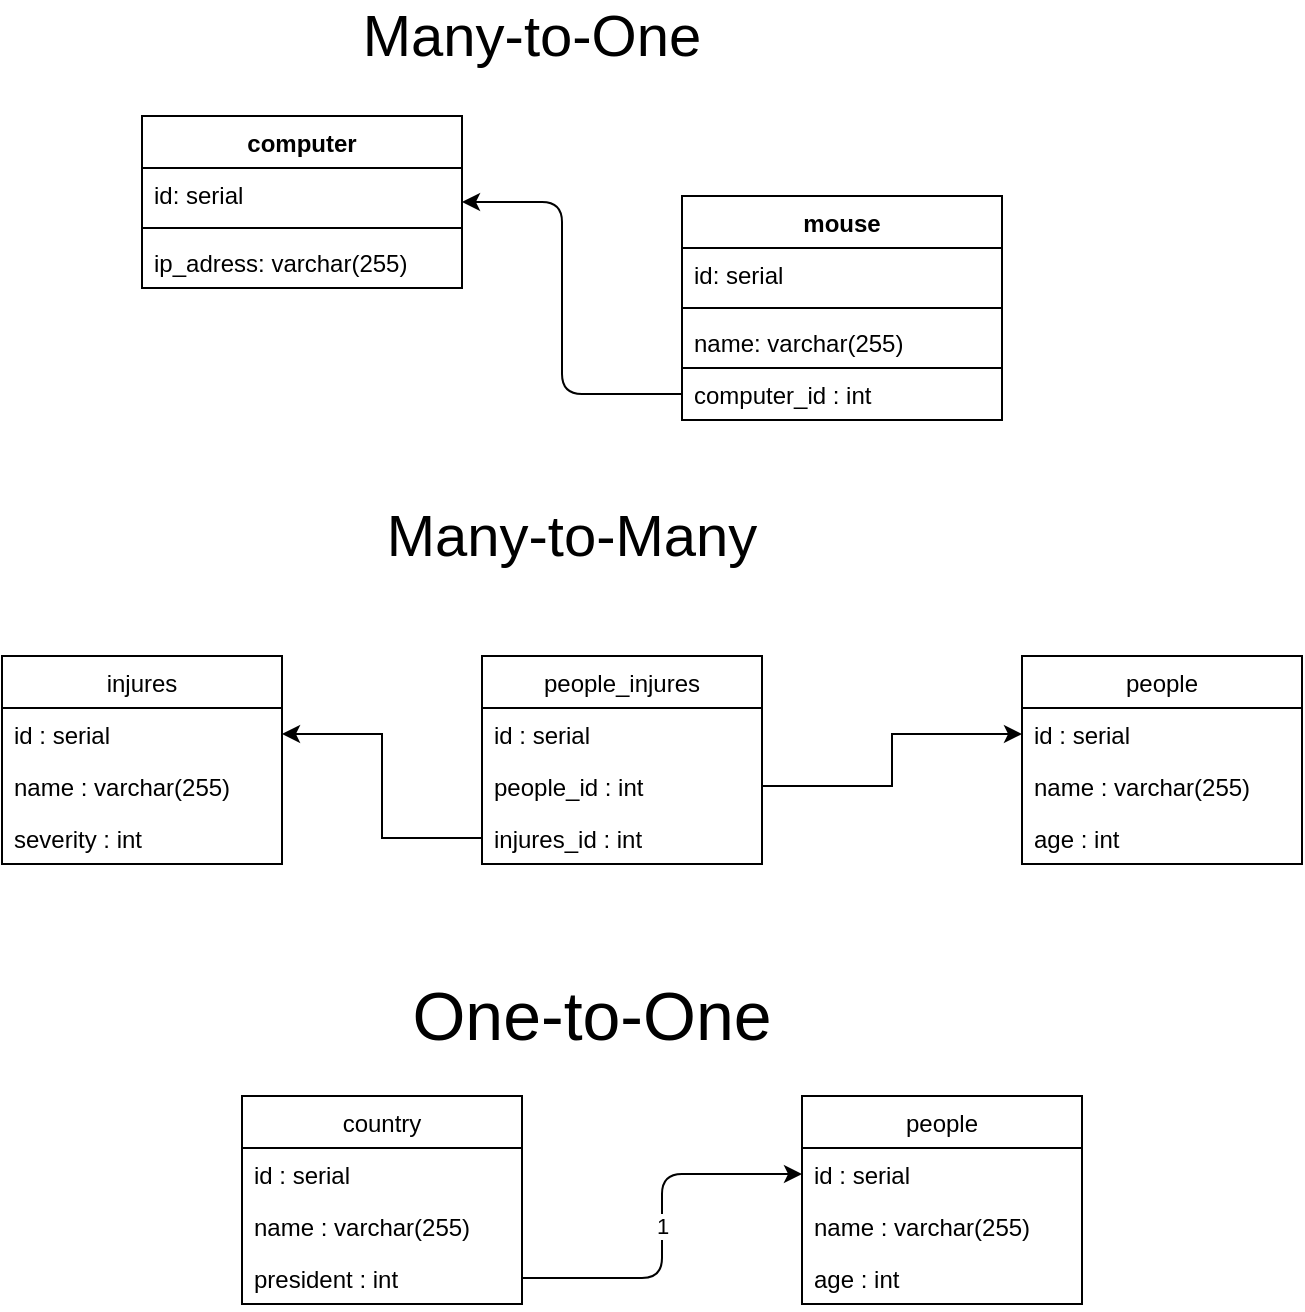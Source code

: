 <mxfile version="14.8.6" type="github">
  <diagram id="SSLaMUcb8GDZi9zCCg5J" name="Page-1">
    <mxGraphModel dx="1185" dy="658" grid="1" gridSize="10" guides="1" tooltips="1" connect="1" arrows="1" fold="1" page="1" pageScale="1" pageWidth="827" pageHeight="1169" math="0" shadow="0">
      <root>
        <mxCell id="0" />
        <mxCell id="1" parent="0" />
        <mxCell id="L3uuhE5dngaGUQrWNenS-1" value="computer" style="swimlane;fontStyle=1;align=center;verticalAlign=top;childLayout=stackLayout;horizontal=1;startSize=26;horizontalStack=0;resizeParent=1;resizeParentMax=0;resizeLast=0;collapsible=1;marginBottom=0;" vertex="1" parent="1">
          <mxGeometry x="130" y="200" width="160" height="86" as="geometry" />
        </mxCell>
        <mxCell id="L3uuhE5dngaGUQrWNenS-2" value="id: serial" style="text;strokeColor=none;fillColor=none;align=left;verticalAlign=top;spacingLeft=4;spacingRight=4;overflow=hidden;rotatable=0;points=[[0,0.5],[1,0.5]];portConstraint=eastwest;" vertex="1" parent="L3uuhE5dngaGUQrWNenS-1">
          <mxGeometry y="26" width="160" height="26" as="geometry" />
        </mxCell>
        <mxCell id="L3uuhE5dngaGUQrWNenS-3" value="" style="line;strokeWidth=1;fillColor=none;align=left;verticalAlign=middle;spacingTop=-1;spacingLeft=3;spacingRight=3;rotatable=0;labelPosition=right;points=[];portConstraint=eastwest;" vertex="1" parent="L3uuhE5dngaGUQrWNenS-1">
          <mxGeometry y="52" width="160" height="8" as="geometry" />
        </mxCell>
        <mxCell id="L3uuhE5dngaGUQrWNenS-4" value="ip_adress: varchar(255)" style="text;strokeColor=none;fillColor=none;align=left;verticalAlign=top;spacingLeft=4;spacingRight=4;overflow=hidden;rotatable=0;points=[[0,0.5],[1,0.5]];portConstraint=eastwest;" vertex="1" parent="L3uuhE5dngaGUQrWNenS-1">
          <mxGeometry y="60" width="160" height="26" as="geometry" />
        </mxCell>
        <mxCell id="L3uuhE5dngaGUQrWNenS-5" value="mouse" style="swimlane;fontStyle=1;align=center;verticalAlign=top;childLayout=stackLayout;horizontal=1;startSize=26;horizontalStack=0;resizeParent=1;resizeParentMax=0;resizeLast=0;collapsible=1;marginBottom=0;" vertex="1" parent="1">
          <mxGeometry x="400" y="240" width="160" height="86" as="geometry" />
        </mxCell>
        <mxCell id="L3uuhE5dngaGUQrWNenS-6" value="id: serial" style="text;strokeColor=none;fillColor=none;align=left;verticalAlign=top;spacingLeft=4;spacingRight=4;overflow=hidden;rotatable=0;points=[[0,0.5],[1,0.5]];portConstraint=eastwest;" vertex="1" parent="L3uuhE5dngaGUQrWNenS-5">
          <mxGeometry y="26" width="160" height="26" as="geometry" />
        </mxCell>
        <mxCell id="L3uuhE5dngaGUQrWNenS-7" value="" style="line;strokeWidth=1;fillColor=none;align=left;verticalAlign=middle;spacingTop=-1;spacingLeft=3;spacingRight=3;rotatable=0;labelPosition=right;points=[];portConstraint=eastwest;" vertex="1" parent="L3uuhE5dngaGUQrWNenS-5">
          <mxGeometry y="52" width="160" height="8" as="geometry" />
        </mxCell>
        <mxCell id="L3uuhE5dngaGUQrWNenS-8" value="name: varchar(255)" style="text;strokeColor=none;fillColor=none;align=left;verticalAlign=top;spacingLeft=4;spacingRight=4;overflow=hidden;rotatable=0;points=[[0,0.5],[1,0.5]];portConstraint=eastwest;" vertex="1" parent="L3uuhE5dngaGUQrWNenS-5">
          <mxGeometry y="60" width="160" height="26" as="geometry" />
        </mxCell>
        <mxCell id="L3uuhE5dngaGUQrWNenS-12" value="computer_id : int" style="text;align=left;verticalAlign=top;spacingLeft=4;spacingRight=4;overflow=hidden;rotatable=0;points=[[0,0.5],[1,0.5]];portConstraint=eastwest;sketch=0;strokeColor=#000000;" vertex="1" parent="1">
          <mxGeometry x="400" y="326" width="160" height="26" as="geometry" />
        </mxCell>
        <mxCell id="L3uuhE5dngaGUQrWNenS-19" value="" style="endArrow=classic;html=1;entryX=1;entryY=0.5;entryDx=0;entryDy=0;exitX=0;exitY=0.5;exitDx=0;exitDy=0;" edge="1" parent="1" source="L3uuhE5dngaGUQrWNenS-12" target="L3uuhE5dngaGUQrWNenS-1">
          <mxGeometry width="50" height="50" relative="1" as="geometry">
            <mxPoint x="370" y="400" as="sourcePoint" />
            <mxPoint x="420" y="350" as="targetPoint" />
            <Array as="points">
              <mxPoint x="340" y="339" />
              <mxPoint x="340" y="243" />
            </Array>
          </mxGeometry>
        </mxCell>
        <mxCell id="L3uuhE5dngaGUQrWNenS-20" value="people_injures" style="swimlane;fontStyle=0;childLayout=stackLayout;horizontal=1;startSize=26;fillColor=none;horizontalStack=0;resizeParent=1;resizeParentMax=0;resizeLast=0;collapsible=1;marginBottom=0;sketch=0;strokeColor=#000000;" vertex="1" parent="1">
          <mxGeometry x="300" y="470" width="140" height="104" as="geometry" />
        </mxCell>
        <mxCell id="L3uuhE5dngaGUQrWNenS-21" value="id : serial" style="text;strokeColor=none;fillColor=none;align=left;verticalAlign=top;spacingLeft=4;spacingRight=4;overflow=hidden;rotatable=0;points=[[0,0.5],[1,0.5]];portConstraint=eastwest;" vertex="1" parent="L3uuhE5dngaGUQrWNenS-20">
          <mxGeometry y="26" width="140" height="26" as="geometry" />
        </mxCell>
        <mxCell id="L3uuhE5dngaGUQrWNenS-22" value="people_id : int" style="text;strokeColor=none;fillColor=none;align=left;verticalAlign=top;spacingLeft=4;spacingRight=4;overflow=hidden;rotatable=0;points=[[0,0.5],[1,0.5]];portConstraint=eastwest;" vertex="1" parent="L3uuhE5dngaGUQrWNenS-20">
          <mxGeometry y="52" width="140" height="26" as="geometry" />
        </mxCell>
        <mxCell id="L3uuhE5dngaGUQrWNenS-23" value="injures_id : int" style="text;strokeColor=none;fillColor=none;align=left;verticalAlign=top;spacingLeft=4;spacingRight=4;overflow=hidden;rotatable=0;points=[[0,0.5],[1,0.5]];portConstraint=eastwest;" vertex="1" parent="L3uuhE5dngaGUQrWNenS-20">
          <mxGeometry y="78" width="140" height="26" as="geometry" />
        </mxCell>
        <mxCell id="L3uuhE5dngaGUQrWNenS-24" value="people" style="swimlane;fontStyle=0;childLayout=stackLayout;horizontal=1;startSize=26;fillColor=none;horizontalStack=0;resizeParent=1;resizeParentMax=0;resizeLast=0;collapsible=1;marginBottom=0;sketch=0;strokeColor=#000000;" vertex="1" parent="1">
          <mxGeometry x="570" y="470" width="140" height="104" as="geometry" />
        </mxCell>
        <mxCell id="L3uuhE5dngaGUQrWNenS-25" value="id : serial" style="text;strokeColor=none;fillColor=none;align=left;verticalAlign=top;spacingLeft=4;spacingRight=4;overflow=hidden;rotatable=0;points=[[0,0.5],[1,0.5]];portConstraint=eastwest;" vertex="1" parent="L3uuhE5dngaGUQrWNenS-24">
          <mxGeometry y="26" width="140" height="26" as="geometry" />
        </mxCell>
        <mxCell id="L3uuhE5dngaGUQrWNenS-26" value="name : varchar(255)" style="text;strokeColor=none;fillColor=none;align=left;verticalAlign=top;spacingLeft=4;spacingRight=4;overflow=hidden;rotatable=0;points=[[0,0.5],[1,0.5]];portConstraint=eastwest;" vertex="1" parent="L3uuhE5dngaGUQrWNenS-24">
          <mxGeometry y="52" width="140" height="26" as="geometry" />
        </mxCell>
        <mxCell id="L3uuhE5dngaGUQrWNenS-27" value="age : int" style="text;strokeColor=none;fillColor=none;align=left;verticalAlign=top;spacingLeft=4;spacingRight=4;overflow=hidden;rotatable=0;points=[[0,0.5],[1,0.5]];portConstraint=eastwest;" vertex="1" parent="L3uuhE5dngaGUQrWNenS-24">
          <mxGeometry y="78" width="140" height="26" as="geometry" />
        </mxCell>
        <mxCell id="L3uuhE5dngaGUQrWNenS-28" value="injures" style="swimlane;fontStyle=0;childLayout=stackLayout;horizontal=1;startSize=26;fillColor=none;horizontalStack=0;resizeParent=1;resizeParentMax=0;resizeLast=0;collapsible=1;marginBottom=0;sketch=0;strokeColor=#000000;" vertex="1" parent="1">
          <mxGeometry x="60" y="470" width="140" height="104" as="geometry" />
        </mxCell>
        <mxCell id="L3uuhE5dngaGUQrWNenS-29" value="id : serial" style="text;strokeColor=none;fillColor=none;align=left;verticalAlign=top;spacingLeft=4;spacingRight=4;overflow=hidden;rotatable=0;points=[[0,0.5],[1,0.5]];portConstraint=eastwest;" vertex="1" parent="L3uuhE5dngaGUQrWNenS-28">
          <mxGeometry y="26" width="140" height="26" as="geometry" />
        </mxCell>
        <mxCell id="L3uuhE5dngaGUQrWNenS-30" value="name : varchar(255)" style="text;strokeColor=none;fillColor=none;align=left;verticalAlign=top;spacingLeft=4;spacingRight=4;overflow=hidden;rotatable=0;points=[[0,0.5],[1,0.5]];portConstraint=eastwest;" vertex="1" parent="L3uuhE5dngaGUQrWNenS-28">
          <mxGeometry y="52" width="140" height="26" as="geometry" />
        </mxCell>
        <mxCell id="L3uuhE5dngaGUQrWNenS-31" value="severity : int" style="text;strokeColor=none;fillColor=none;align=left;verticalAlign=top;spacingLeft=4;spacingRight=4;overflow=hidden;rotatable=0;points=[[0,0.5],[1,0.5]];portConstraint=eastwest;" vertex="1" parent="L3uuhE5dngaGUQrWNenS-28">
          <mxGeometry y="78" width="140" height="26" as="geometry" />
        </mxCell>
        <mxCell id="L3uuhE5dngaGUQrWNenS-32" style="edgeStyle=orthogonalEdgeStyle;rounded=0;orthogonalLoop=1;jettySize=auto;html=1;exitX=0;exitY=0.5;exitDx=0;exitDy=0;entryX=1;entryY=0.5;entryDx=0;entryDy=0;" edge="1" parent="1" source="L3uuhE5dngaGUQrWNenS-23" target="L3uuhE5dngaGUQrWNenS-29">
          <mxGeometry relative="1" as="geometry" />
        </mxCell>
        <mxCell id="L3uuhE5dngaGUQrWNenS-33" style="edgeStyle=orthogonalEdgeStyle;rounded=0;orthogonalLoop=1;jettySize=auto;html=1;exitX=1;exitY=0.5;exitDx=0;exitDy=0;entryX=0;entryY=0.5;entryDx=0;entryDy=0;" edge="1" parent="1" source="L3uuhE5dngaGUQrWNenS-22" target="L3uuhE5dngaGUQrWNenS-25">
          <mxGeometry relative="1" as="geometry" />
        </mxCell>
        <mxCell id="L3uuhE5dngaGUQrWNenS-34" value="people" style="swimlane;fontStyle=0;childLayout=stackLayout;horizontal=1;startSize=26;fillColor=none;horizontalStack=0;resizeParent=1;resizeParentMax=0;resizeLast=0;collapsible=1;marginBottom=0;sketch=0;strokeColor=#000000;" vertex="1" parent="1">
          <mxGeometry x="460" y="690" width="140" height="104" as="geometry" />
        </mxCell>
        <mxCell id="L3uuhE5dngaGUQrWNenS-35" value="id : serial" style="text;strokeColor=none;fillColor=none;align=left;verticalAlign=top;spacingLeft=4;spacingRight=4;overflow=hidden;rotatable=0;points=[[0,0.5],[1,0.5]];portConstraint=eastwest;" vertex="1" parent="L3uuhE5dngaGUQrWNenS-34">
          <mxGeometry y="26" width="140" height="26" as="geometry" />
        </mxCell>
        <mxCell id="L3uuhE5dngaGUQrWNenS-36" value="name : varchar(255)" style="text;strokeColor=none;fillColor=none;align=left;verticalAlign=top;spacingLeft=4;spacingRight=4;overflow=hidden;rotatable=0;points=[[0,0.5],[1,0.5]];portConstraint=eastwest;" vertex="1" parent="L3uuhE5dngaGUQrWNenS-34">
          <mxGeometry y="52" width="140" height="26" as="geometry" />
        </mxCell>
        <mxCell id="L3uuhE5dngaGUQrWNenS-37" value="age : int" style="text;strokeColor=none;fillColor=none;align=left;verticalAlign=top;spacingLeft=4;spacingRight=4;overflow=hidden;rotatable=0;points=[[0,0.5],[1,0.5]];portConstraint=eastwest;" vertex="1" parent="L3uuhE5dngaGUQrWNenS-34">
          <mxGeometry y="78" width="140" height="26" as="geometry" />
        </mxCell>
        <mxCell id="L3uuhE5dngaGUQrWNenS-38" value="country" style="swimlane;fontStyle=0;childLayout=stackLayout;horizontal=1;startSize=26;fillColor=none;horizontalStack=0;resizeParent=1;resizeParentMax=0;resizeLast=0;collapsible=1;marginBottom=0;sketch=0;strokeColor=#000000;" vertex="1" parent="1">
          <mxGeometry x="180" y="690" width="140" height="104" as="geometry" />
        </mxCell>
        <mxCell id="L3uuhE5dngaGUQrWNenS-39" value="id : serial" style="text;strokeColor=none;fillColor=none;align=left;verticalAlign=top;spacingLeft=4;spacingRight=4;overflow=hidden;rotatable=0;points=[[0,0.5],[1,0.5]];portConstraint=eastwest;" vertex="1" parent="L3uuhE5dngaGUQrWNenS-38">
          <mxGeometry y="26" width="140" height="26" as="geometry" />
        </mxCell>
        <mxCell id="L3uuhE5dngaGUQrWNenS-40" value="name : varchar(255)" style="text;strokeColor=none;fillColor=none;align=left;verticalAlign=top;spacingLeft=4;spacingRight=4;overflow=hidden;rotatable=0;points=[[0,0.5],[1,0.5]];portConstraint=eastwest;" vertex="1" parent="L3uuhE5dngaGUQrWNenS-38">
          <mxGeometry y="52" width="140" height="26" as="geometry" />
        </mxCell>
        <mxCell id="L3uuhE5dngaGUQrWNenS-41" value="president : int" style="text;strokeColor=none;fillColor=none;align=left;verticalAlign=top;spacingLeft=4;spacingRight=4;overflow=hidden;rotatable=0;points=[[0,0.5],[1,0.5]];portConstraint=eastwest;" vertex="1" parent="L3uuhE5dngaGUQrWNenS-38">
          <mxGeometry y="78" width="140" height="26" as="geometry" />
        </mxCell>
        <mxCell id="L3uuhE5dngaGUQrWNenS-45" value="" style="endArrow=classic;html=1;exitX=1;exitY=0.5;exitDx=0;exitDy=0;entryX=0;entryY=0.5;entryDx=0;entryDy=0;" edge="1" parent="1" source="L3uuhE5dngaGUQrWNenS-41" target="L3uuhE5dngaGUQrWNenS-35">
          <mxGeometry relative="1" as="geometry">
            <mxPoint x="311" y="880" as="sourcePoint" />
            <mxPoint x="411" y="880" as="targetPoint" />
            <Array as="points">
              <mxPoint x="390" y="781" />
              <mxPoint x="390" y="729" />
            </Array>
          </mxGeometry>
        </mxCell>
        <mxCell id="L3uuhE5dngaGUQrWNenS-46" value="1" style="edgeLabel;resizable=0;html=1;align=center;verticalAlign=middle;" connectable="0" vertex="1" parent="L3uuhE5dngaGUQrWNenS-45">
          <mxGeometry relative="1" as="geometry" />
        </mxCell>
        <mxCell id="L3uuhE5dngaGUQrWNenS-50" value="&lt;font style=&quot;font-size: 29px&quot;&gt;Many-to-One&lt;/font&gt;" style="text;html=1;strokeColor=none;fillColor=none;align=center;verticalAlign=middle;whiteSpace=wrap;rounded=0;sketch=0;" vertex="1" parent="1">
          <mxGeometry x="220" y="150" width="210" height="20" as="geometry" />
        </mxCell>
        <mxCell id="L3uuhE5dngaGUQrWNenS-52" value="&lt;font style=&quot;font-size: 29px&quot;&gt;Many-to-Many&lt;/font&gt;" style="text;html=1;strokeColor=none;fillColor=none;align=center;verticalAlign=middle;whiteSpace=wrap;rounded=0;sketch=0;" vertex="1" parent="1">
          <mxGeometry x="240" y="400" width="210" height="20" as="geometry" />
        </mxCell>
        <mxCell id="L3uuhE5dngaGUQrWNenS-53" value="&lt;font style=&quot;font-size: 34px&quot;&gt;One-to-One&lt;/font&gt;" style="text;html=1;strokeColor=none;fillColor=none;align=center;verticalAlign=middle;whiteSpace=wrap;rounded=0;sketch=0;" vertex="1" parent="1">
          <mxGeometry x="250" y="640" width="210" height="20" as="geometry" />
        </mxCell>
      </root>
    </mxGraphModel>
  </diagram>
</mxfile>

